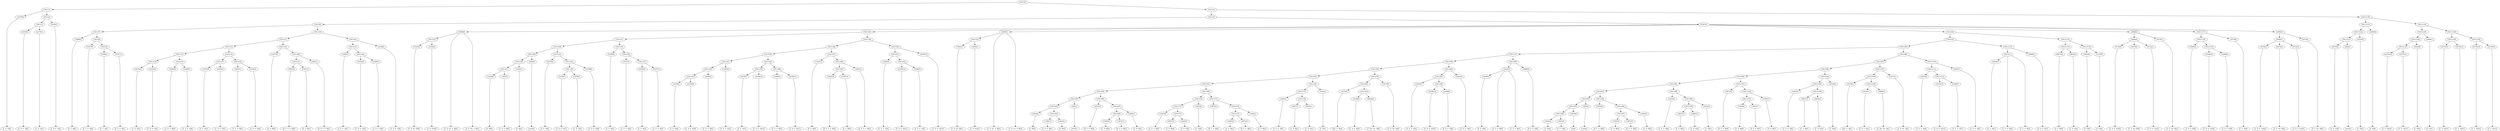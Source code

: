 digraph sample{
"L2279(0)"->"[C  E  G](0)"
"L4339(0)"->"[C  D  E  G](0)"
"L2279(1)"->"[C  E  G](1)"
"L5411(3)"->"L4339(0)"
"L5411(3)"->"L2279(1)"
"L4339(1)"->"[C  D  E  G](1)"
"L5411(2)"->"L5411(3)"
"L5411(2)"->"L4339(1)"
"L5411(1)"->"L2279(0)"
"L5411(1)"->"L5411(2)"
"L5368(0)"->"[C  F  A](0)"
"L5327(0)"->"[C  F  G  A](0)"
"L5368(1)"->"[C  F  A](1)"
"L5327(1)"->"[C  F  G  A](1)"
"L5411(9)"->"L5368(1)"
"L5411(9)"->"L5327(1)"
"L5411(8)"->"L5327(0)"
"L5411(8)"->"L5411(9)"
"L5411(7)"->"L5368(0)"
"L5411(7)"->"L5411(8)"
"L2279(2)"->"[C  E  G](2)"
"L4339(2)"->"[C  D  E  G](2)"
"L5411(14)"->"L2279(2)"
"L5411(14)"->"L4339(2)"
"L4360(0)"->"[C  E  G  B](0)"
"L2289(0)"->"[C  E  F  G](0)"
"L5411(15)"->"L4360(0)"
"L5411(15)"->"L2289(0)"
"L5411(13)"->"L5411(14)"
"L5411(13)"->"L5411(15)"
"L2279(3)"->"[C  E  G](3)"
"L4339(3)"->"[C  D  E  G](3)"
"L5411(17)"->"L2279(3)"
"L5411(17)"->"L4339(3)"
"L4360(1)"->"[C  E  G  B](1)"
"L4339(4)"->"[C  D  E  G](4)"
"L5411(18)"->"L4360(1)"
"L5411(18)"->"L4339(4)"
"L5411(16)"->"L5411(17)"
"L5411(16)"->"L5411(18)"
"L5411(12)"->"L5411(13)"
"L5411(12)"->"L5411(16)"
"L1657(0)"->"[F  G  B](0)"
"L3691(0)"->"[D  E  F  G  B](0)"
"L1657(1)"->"[F  G  B](1)"
"L5411(21)"->"L3691(0)"
"L5411(21)"->"L1657(1)"
"L3691(1)"->"[D  E  F  G  B](1)"
"L5411(20)"->"L5411(21)"
"L5411(20)"->"L3691(1)"
"L5411(19)"->"L1657(0)"
"L5411(19)"->"L5411(20)"
"L5411(11)"->"L5411(12)"
"L5411(11)"->"L5411(19)"
"L2289(1)"->"[C  E  F  G](1)"
"L4339(5)"->"[C  D  E  G](5)"
"L2289(2)"->"[C  E  F  G](2)"
"L5411(24)"->"L4339(5)"
"L5411(24)"->"L2289(2)"
"L5411(23)"->"L2289(1)"
"L5411(23)"->"L5411(24)"
"L4339(6)"->"[C  D  E  G](6)"
"L5411(22)"->"L5411(23)"
"L5411(22)"->"L4339(6)"
"L5411(10)"->"L5411(11)"
"L5411(10)"->"L5411(22)"
"L5411(6)"->"L5411(7)"
"L5411(6)"->"L5411(10)"
"L3543(0)"->"[C  D  Fis  B](0)"
"L4394(0)"->"[C  D  Fis](0)"
"L5411(25)"->"L3543(0)"
"L5411(25)"->"L4394(0)"
"L4498(0)"->"[C  D  Fis  A  B](0)"
"L4498(0)"->"L5411(25)"
"L4498(0)"->"[C  D  Fis  A  B](1)"
"L2442(0)"->"[G  B](0)"
"L1905(0)"->"[C  D  G  B](0)"
"L5411(31)"->"L2442(0)"
"L5411(31)"->"L1905(0)"
"L2442(1)"->"[G  B](1)"
"L5411(30)"->"L5411(31)"
"L5411(30)"->"L2442(1)"
"L826(0)"->"[rest](0)"
"L5411(29)"->"L5411(30)"
"L5411(29)"->"L826(0)"
"L2279(4)"->"[C  E  G](4)"
"L4339(7)"->"[C  D  E  G](7)"
"L2279(5)"->"[C  E  G](5)"
"L5411(34)"->"L4339(7)"
"L5411(34)"->"L2279(5)"
"L4339(8)"->"[C  D  E  G](8)"
"L5411(33)"->"L5411(34)"
"L5411(33)"->"L4339(8)"
"L5411(32)"->"L2279(4)"
"L5411(32)"->"L5411(33)"
"L5411(28)"->"L5411(29)"
"L5411(28)"->"L5411(32)"
"L5368(2)"->"[C  F  A](2)"
"L5327(2)"->"[C  F  G  A](2)"
"L5368(3)"->"[C  F  A](3)"
"L5327(3)"->"[C  F  G  A](3)"
"L5411(37)"->"L5368(3)"
"L5411(37)"->"L5327(3)"
"L5411(36)"->"L5327(2)"
"L5411(36)"->"L5411(37)"
"L5411(35)"->"L5368(2)"
"L5411(35)"->"L5411(36)"
"L5411(27)"->"L5411(28)"
"L5411(27)"->"L5411(35)"
"L2279(6)"->"[C  E  G](6)"
"L4339(9)"->"[C  D  E  G](9)"
"L5411(43)"->"L2279(6)"
"L5411(43)"->"L4339(9)"
"L4360(2)"->"[C  E  G  B](2)"
"L5411(42)"->"L5411(43)"
"L5411(42)"->"L4360(2)"
"L2289(3)"->"[C  E  F  G](3)"
"L5411(41)"->"L5411(42)"
"L5411(41)"->"L2289(3)"
"L2279(7)"->"[C  E  G](7)"
"L4339(10)"->"[C  D  E  G](10)"
"L5411(45)"->"L2279(7)"
"L5411(45)"->"L4339(10)"
"L4360(3)"->"[C  E  G  B](3)"
"L4339(11)"->"[C  D  E  G](11)"
"L5411(46)"->"L4360(3)"
"L5411(46)"->"L4339(11)"
"L5411(44)"->"L5411(45)"
"L5411(44)"->"L5411(46)"
"L5411(40)"->"L5411(41)"
"L5411(40)"->"L5411(44)"
"L1657(2)"->"[F  G  B](2)"
"L3691(2)"->"[D  E  F  G  B](2)"
"L1657(3)"->"[F  G  B](3)"
"L5411(49)"->"L3691(2)"
"L5411(49)"->"L1657(3)"
"L3691(3)"->"[D  E  F  G  B](3)"
"L5411(48)"->"L5411(49)"
"L5411(48)"->"L3691(3)"
"L5411(47)"->"L1657(2)"
"L5411(47)"->"L5411(48)"
"L5411(39)"->"L5411(40)"
"L5411(39)"->"L5411(47)"
"L2289(4)"->"[C  E  F  G](4)"
"L4339(12)"->"[C  D  E  G](12)"
"L2289(5)"->"[C  E  F  G](5)"
"L5411(52)"->"L4339(12)"
"L5411(52)"->"L2289(5)"
"L5411(51)"->"L2289(4)"
"L5411(51)"->"L5411(52)"
"L4339(13)"->"[C  D  E  G](13)"
"L5411(50)"->"L5411(51)"
"L5411(50)"->"L4339(13)"
"L5411(38)"->"L5411(39)"
"L5411(38)"->"L5411(50)"
"L5411(26)"->"L5411(27)"
"L5411(26)"->"L5411(38)"
"L3543(1)"->"[C  D  Fis  B](1)"
"L4394(1)"->"[C  D  Fis](1)"
"L5411(53)"->"L3543(1)"
"L5411(53)"->"L4394(1)"
"L4498(1)"->"[C  D  Fis  A  B](2)"
"L4498(1)"->"L5411(53)"
"L4498(1)"->"[C  D  Fis  A  B](3)"
"L2442(2)"->"[G  B](2)"
"L1905(1)"->"[C  D  G  B](1)"
"L2442(3)"->"[G  B](3)"
"L5411(65)"->"L1905(1)"
"L5411(65)"->"L2442(3)"
"L5411(64)"->"L2442(2)"
"L5411(64)"->"L5411(65)"
"L826(1)"->"[rest](1)"
"L5411(63)"->"L5411(64)"
"L5411(63)"->"L826(1)"
"L3872(0)"->"[D  F  G  B](0)"
"L1945(0)"->"[C  D  B](0)"
"L3872(1)"->"[D  F  G  B](1)"
"L5411(68)"->"L1945(0)"
"L5411(68)"->"L3872(1)"
"L1945(1)"->"[C  D  B](1)"
"L5411(67)"->"L5411(68)"
"L5411(67)"->"L1945(1)"
"L5411(66)"->"L3872(0)"
"L5411(66)"->"L5411(67)"
"L5411(62)"->"L5411(63)"
"L5411(62)"->"L5411(66)"
"L3425(0)"->"[C  E  G  A](0)"
"L4837(0)"->"[C  E  B](0)"
"L4825(0)"->"[C  D  E](0)"
"L5411(72)"->"L4837(0)"
"L5411(72)"->"L4825(0)"
"L5411(71)"->"L3425(0)"
"L5411(71)"->"L5411(72)"
"L4522(0)"->"[C  E](0)"
"L5411(70)"->"L5411(71)"
"L5411(70)"->"L4522(0)"
"L3872(2)"->"[D  F  G  B](2)"
"L1945(2)"->"[C  D  B](2)"
"L3872(3)"->"[D  F  G  B](3)"
"L5411(75)"->"L1945(2)"
"L5411(75)"->"L3872(3)"
"L1945(3)"->"[C  D  B](3)"
"L5411(74)"->"L5411(75)"
"L5411(74)"->"L1945(3)"
"L5411(73)"->"L3872(2)"
"L5411(73)"->"L5411(74)"
"L5411(69)"->"L5411(70)"
"L5411(69)"->"L5411(73)"
"L5411(61)"->"L5411(62)"
"L5411(61)"->"L5411(69)"
"L3425(1)"->"[C  E  G  A](1)"
"L4837(1)"->"[C  E  B](1)"
"L4825(1)"->"[C  D  E](1)"
"L5411(78)"->"L4837(1)"
"L5411(78)"->"L4825(1)"
"L5411(77)"->"L3425(1)"
"L5411(77)"->"L5411(78)"
"L4522(1)"->"[C  E](1)"
"L5411(76)"->"L5411(77)"
"L5411(76)"->"L4522(1)"
"L5411(60)"->"L5411(61)"
"L5411(60)"->"L5411(76)"
"L4319(0)"->"[Dis  G  A](0)"
"L2239(0)"->"[C  D  G  A](0)"
"L4826(0)"->"[C  Dis  Fis  A](0)"
"L5411(81)"->"L2239(0)"
"L5411(81)"->"L4826(0)"
"L5411(80)"->"L4319(0)"
"L5411(80)"->"L5411(81)"
"L3217(0)"->"[C  D  Fis  A](0)"
"L5411(79)"->"L5411(80)"
"L5411(79)"->"L3217(0)"
"L5411(59)"->"L5411(60)"
"L5411(59)"->"L5411(79)"
"L3425(2)"->"[C  E  G  A](2)"
"L4339(14)"->"[C  D  E  G](14)"
"L2289(6)"->"[C  E  F  G](6)"
"L5411(84)"->"L4339(14)"
"L5411(84)"->"L2289(6)"
"L5411(83)"->"L3425(2)"
"L5411(83)"->"L5411(84)"
"L3425(3)"->"[C  E  G  A](3)"
"L5411(82)"->"L5411(83)"
"L5411(82)"->"L3425(3)"
"L5411(58)"->"L5411(59)"
"L5411(58)"->"L5411(82)"
"L1649(0)"->"[F  G  A](0)"
"L5412(0)"->"[C  F  G  B](0)"
"L5412(0)"->"L1649(0)"
"L5412(0)"->"[C  F  G  B](1)"
"L4606(0)"->"[D  E  F  G](0)"
"L5411(85)"->"L5412(0)"
"L5411(85)"->"L4606(0)"
"L5411(57)"->"L5411(58)"
"L5411(57)"->"L5411(85)"
"L4522(2)"->"[C  E](2)"
"L3051(0)"->"[C  F  G](0)"
"L5411(94)"->"L4522(2)"
"L5411(94)"->"L3051(0)"
"L2676(0)"->"[C](0)"
"L5411(93)"->"L5411(94)"
"L5411(93)"->"L2676(0)"
"L826(2)"->"[rest](2)"
"L5411(92)"->"L5411(93)"
"L5411(92)"->"L826(2)"
"L3872(4)"->"[D  F  G  B](4)"
"L1945(4)"->"[C  D  B](4)"
"L3872(5)"->"[D  F  G  B](5)"
"L5411(97)"->"L1945(4)"
"L5411(97)"->"L3872(5)"
"L1945(5)"->"[C  D  B](5)"
"L5411(96)"->"L5411(97)"
"L5411(96)"->"L1945(5)"
"L5411(95)"->"L3872(4)"
"L5411(95)"->"L5411(96)"
"L5411(91)"->"L5411(92)"
"L5411(91)"->"L5411(95)"
"L3425(4)"->"[C  E  G  A](4)"
"L4837(2)"->"[C  E  B](2)"
"L4825(2)"->"[C  D  E](2)"
"L5411(100)"->"L4837(2)"
"L5411(100)"->"L4825(2)"
"L4522(3)"->"[C  E](3)"
"L5411(99)"->"L5411(100)"
"L5411(99)"->"L4522(3)"
"L5411(98)"->"L3425(4)"
"L5411(98)"->"L5411(99)"
"L5411(90)"->"L5411(91)"
"L5411(90)"->"L5411(98)"
"L3872(6)"->"[D  F  G  B](6)"
"L1945(6)"->"[C  D  B](6)"
"L3872(7)"->"[D  F  G  B](7)"
"L5411(103)"->"L1945(6)"
"L5411(103)"->"L3872(7)"
"L1945(7)"->"[C  D  B](7)"
"L5411(102)"->"L5411(103)"
"L5411(102)"->"L1945(7)"
"L5411(101)"->"L3872(6)"
"L5411(101)"->"L5411(102)"
"L5411(89)"->"L5411(90)"
"L5411(89)"->"L5411(101)"
"L3425(5)"->"[C  E  G  A](5)"
"L4837(3)"->"[C  E  B](3)"
"L4825(3)"->"[C  D  E](3)"
"L5411(106)"->"L4837(3)"
"L5411(106)"->"L4825(3)"
"L5411(105)"->"L3425(5)"
"L5411(105)"->"L5411(106)"
"L4522(4)"->"[C  E](4)"
"L5411(104)"->"L5411(105)"
"L5411(104)"->"L4522(4)"
"L5411(88)"->"L5411(89)"
"L5411(88)"->"L5411(104)"
"L4319(1)"->"[Dis  G  A](1)"
"L2239(1)"->"[C  D  G  A](1)"
"L4826(1)"->"[C  Dis  Fis  A](1)"
"L5411(109)"->"L2239(1)"
"L5411(109)"->"L4826(1)"
"L5411(108)"->"L4319(1)"
"L5411(108)"->"L5411(109)"
"L3217(1)"->"[C  D  Fis  A](1)"
"L5411(107)"->"L5411(108)"
"L5411(107)"->"L3217(1)"
"L5411(87)"->"L5411(88)"
"L5411(87)"->"L5411(107)"
"L3425(6)"->"[C  E  G  A](6)"
"L4339(15)"->"[C  D  E  G](15)"
"L2289(7)"->"[C  E  F  G](7)"
"L5411(112)"->"L4339(15)"
"L5411(112)"->"L2289(7)"
"L5411(111)"->"L3425(6)"
"L5411(111)"->"L5411(112)"
"L3425(7)"->"[C  E  G  A](7)"
"L5411(110)"->"L5411(111)"
"L5411(110)"->"L3425(7)"
"L5411(86)"->"L5411(87)"
"L5411(86)"->"L5411(110)"
"L5411(56)"->"L5411(57)"
"L5411(56)"->"L5411(86)"
"L1649(1)"->"[F  G  A](1)"
"L5412(1)"->"[C  F  G  B](2)"
"L5412(1)"->"L1649(1)"
"L5412(1)"->"[C  F  G  B](3)"
"L4606(1)"->"[D  E  F  G](1)"
"L5411(113)"->"L5412(1)"
"L5411(113)"->"L4606(1)"
"L5411(55)"->"L5411(56)"
"L5411(55)"->"L5411(113)"
"L4837(4)"->"[C  E  B](4)"
"L4825(4)"->"[C  D  E](4)"
"L5411(115)"->"L4837(4)"
"L5411(115)"->"L4825(4)"
"L4483(0)"->"[E  F](0)"
"L3116(0)"->"[C  G](0)"
"L5411(116)"->"L4483(0)"
"L5411(116)"->"L3116(0)"
"L5411(114)"->"L5411(115)"
"L5411(114)"->"L5411(116)"
"L5411(54)"->"L5411(55)"
"L5411(54)"->"L5411(114)"
"L4732(0)"->"[C  D  F  Gis](0)"
"L4474(0)"->"[C  F  Gis  B](0)"
"L4732(1)"->"[C  D  F  Gis](1)"
"L4900(0)"->"L4732(0)"
"L4900(0)"->"L4474(0)"
"L4900(0)"->"L4732(1)"
"L4474(1)"->"[C  F  Gis  B](1)"
"L4968(0)"->"L4900(0)"
"L4968(0)"->"L4474(1)"
"L4360(4)"->"[C  E  G  B](4)"
"L4339(16)"->"[C  D  E  G](16)"
"L2289(8)"->"[C  E  F  G](8)"
"L5411(119)"->"L4339(16)"
"L5411(119)"->"L2289(8)"
"L5411(118)"->"L4360(4)"
"L5411(118)"->"L5411(119)"
"L2279(8)"->"[C  E  G](8)"
"L5411(117)"->"L5411(118)"
"L5411(117)"->"L2279(8)"
"L4732(2)"->"[C  D  F  Gis](2)"
"L4474(2)"->"[C  F  Gis  B](2)"
"L4732(3)"->"[C  D  F  Gis](3)"
"L4900(1)"->"L4732(2)"
"L4900(1)"->"L4474(2)"
"L4900(1)"->"L4732(3)"
"L4474(3)"->"[C  F  Gis  B](3)"
"L4968(1)"->"L4900(1)"
"L4968(1)"->"L4474(3)"
"L5367(0)"->"L4498(0)"
"L5367(0)"->"L5411(26)"
"L5367(0)"->"L4498(1)"
"L5367(0)"->"L5411(54)"
"L5367(0)"->"L4968(0)"
"L5367(0)"->"L5411(117)"
"L5367(0)"->"L4968(1)"
"L5411(5)"->"L5411(6)"
"L5411(5)"->"L5367(0)"
"L2279(9)"->"[C  E  G](9)"
"L826(3)"->"[rest](3)"
"L5411(123)"->"L2279(9)"
"L5411(123)"->"L826(3)"
"L4522(5)"->"[C  E](5)"
"L5411(122)"->"L5411(123)"
"L5411(122)"->"L4522(5)"
"L4484(0)"->"[F  G](0)"
"L5411(121)"->"L5411(122)"
"L5411(121)"->"L4484(0)"
"L2279(10)"->"[C  E  G](10)"
"L2279(11)"->"[C  E  G](11)"
"L5411(127)"->"L2279(10)"
"L5411(127)"->"L2279(11)"
"L4522(6)"->"[C  E](6)"
"L5411(126)"->"L5411(127)"
"L5411(126)"->"L4522(6)"
"L4484(1)"->"[F  G](1)"
"L5411(125)"->"L5411(126)"
"L5411(125)"->"L4484(1)"
"L2279(12)"->"[C  E  G](12)"
"L2279(13)"->"[C  E  G](13)"
"L5411(129)"->"L2279(12)"
"L5411(129)"->"L2279(13)"
"L2279(14)"->"[C  E  G](14)"
"L2279(15)"->"[C  E  G](15)"
"L5411(130)"->"L2279(14)"
"L5411(130)"->"L2279(15)"
"L5411(128)"->"L5411(129)"
"L5411(128)"->"L5411(130)"
"L5411(124)"->"L5411(125)"
"L5411(124)"->"L5411(128)"
"L5411(120)"->"L5411(121)"
"L5411(120)"->"L5411(124)"
"L5411(4)"->"L5411(5)"
"L5411(4)"->"L5411(120)"
"L5411(0)"->"L5411(1)"
"L5411(0)"->"L5411(4)"
{rank = min; "L5411(0)"}
{rank = same; "L5411(1)"; "L5411(4)";}
{rank = same; "L2279(0)"; "L5411(2)"; "L5411(5)"; "L5411(120)";}
{rank = same; "L5411(3)"; "L4339(1)"; "L5411(6)"; "L5367(0)"; "L5411(121)"; "L5411(124)";}
{rank = same; "L4339(0)"; "L2279(1)"; "L5411(7)"; "L5411(10)"; "L4498(0)"; "L5411(26)"; "L4498(1)"; "L5411(54)"; "L4968(0)"; "L5411(117)"; "L4968(1)"; "L5411(122)"; "L4484(0)"; "L5411(125)"; "L5411(128)";}
{rank = same; "L5368(0)"; "L5411(8)"; "L5411(11)"; "L5411(22)"; "L5411(25)"; "L5411(27)"; "L5411(38)"; "L5411(53)"; "L5411(55)"; "L5411(114)"; "L4900(0)"; "L4474(1)"; "L5411(118)"; "L2279(8)"; "L4900(1)"; "L4474(3)"; "L5411(123)"; "L4522(5)"; "L5411(126)"; "L4484(1)"; "L5411(129)"; "L5411(130)";}
{rank = same; "L5327(0)"; "L5411(9)"; "L5411(12)"; "L5411(19)"; "L5411(23)"; "L4339(6)"; "L3543(0)"; "L4394(0)"; "L5411(28)"; "L5411(35)"; "L5411(39)"; "L5411(50)"; "L3543(1)"; "L4394(1)"; "L5411(56)"; "L5411(113)"; "L5411(115)"; "L5411(116)"; "L4732(0)"; "L4474(0)"; "L4732(1)"; "L4360(4)"; "L5411(119)"; "L4732(2)"; "L4474(2)"; "L4732(3)"; "L2279(9)"; "L826(3)"; "L5411(127)"; "L4522(6)"; "L2279(12)"; "L2279(13)"; "L2279(14)"; "L2279(15)";}
{rank = same; "L5368(1)"; "L5327(1)"; "L5411(13)"; "L5411(16)"; "L1657(0)"; "L5411(20)"; "L2289(1)"; "L5411(24)"; "L5411(29)"; "L5411(32)"; "L5368(2)"; "L5411(36)"; "L5411(40)"; "L5411(47)"; "L5411(51)"; "L4339(13)"; "L5411(57)"; "L5411(86)"; "L5412(1)"; "L4606(1)"; "L4837(4)"; "L4825(4)"; "L4483(0)"; "L3116(0)"; "L4339(16)"; "L2289(8)"; "L2279(10)"; "L2279(11)";}
{rank = same; "L5411(14)"; "L5411(15)"; "L5411(17)"; "L5411(18)"; "L5411(21)"; "L3691(1)"; "L4339(5)"; "L2289(2)"; "L5411(30)"; "L826(0)"; "L2279(4)"; "L5411(33)"; "L5327(2)"; "L5411(37)"; "L5411(41)"; "L5411(44)"; "L1657(2)"; "L5411(48)"; "L2289(4)"; "L5411(52)"; "L5411(58)"; "L5411(85)"; "L5411(87)"; "L5411(110)"; "L1649(1)";}
{rank = same; "L2279(2)"; "L4339(2)"; "L4360(0)"; "L2289(0)"; "L2279(3)"; "L4339(3)"; "L4360(1)"; "L4339(4)"; "L3691(0)"; "L1657(1)"; "L5411(31)"; "L2442(1)"; "L5411(34)"; "L4339(8)"; "L5368(3)"; "L5327(3)"; "L5411(42)"; "L2289(3)"; "L5411(45)"; "L5411(46)"; "L5411(49)"; "L3691(3)"; "L4339(12)"; "L2289(5)"; "L5411(59)"; "L5411(82)"; "L5412(0)"; "L4606(0)"; "L5411(88)"; "L5411(107)"; "L5411(111)"; "L3425(7)";}
{rank = same; "L2442(0)"; "L1905(0)"; "L4339(7)"; "L2279(5)"; "L5411(43)"; "L4360(2)"; "L2279(7)"; "L4339(10)"; "L4360(3)"; "L4339(11)"; "L3691(2)"; "L1657(3)"; "L5411(60)"; "L5411(79)"; "L5411(83)"; "L3425(3)"; "L1649(0)"; "L5411(89)"; "L5411(104)"; "L5411(108)"; "L3217(1)"; "L3425(6)"; "L5411(112)";}
{rank = same; "L2279(6)"; "L4339(9)"; "L5411(61)"; "L5411(76)"; "L5411(80)"; "L3217(0)"; "L3425(2)"; "L5411(84)"; "L5411(90)"; "L5411(101)"; "L5411(105)"; "L4522(4)"; "L4319(1)"; "L5411(109)"; "L4339(15)"; "L2289(7)";}
{rank = same; "L5411(62)"; "L5411(69)"; "L5411(77)"; "L4522(1)"; "L4319(0)"; "L5411(81)"; "L4339(14)"; "L2289(6)"; "L5411(91)"; "L5411(98)"; "L3872(6)"; "L5411(102)"; "L3425(5)"; "L5411(106)"; "L2239(1)"; "L4826(1)";}
{rank = same; "L5411(63)"; "L5411(66)"; "L5411(70)"; "L5411(73)"; "L3425(1)"; "L5411(78)"; "L2239(0)"; "L4826(0)"; "L5411(92)"; "L5411(95)"; "L3425(4)"; "L5411(99)"; "L5411(103)"; "L1945(7)"; "L4837(3)"; "L4825(3)";}
{rank = same; "L5411(64)"; "L826(1)"; "L3872(0)"; "L5411(67)"; "L5411(71)"; "L4522(0)"; "L3872(2)"; "L5411(74)"; "L4837(1)"; "L4825(1)"; "L5411(93)"; "L826(2)"; "L3872(4)"; "L5411(96)"; "L5411(100)"; "L4522(3)"; "L1945(6)"; "L3872(7)";}
{rank = same; "L2442(2)"; "L5411(65)"; "L5411(68)"; "L1945(1)"; "L3425(0)"; "L5411(72)"; "L5411(75)"; "L1945(3)"; "L5411(94)"; "L2676(0)"; "L5411(97)"; "L1945(5)"; "L4837(2)"; "L4825(2)";}
{rank = same; "L1905(1)"; "L2442(3)"; "L1945(0)"; "L3872(1)"; "L4837(0)"; "L4825(0)"; "L1945(2)"; "L3872(3)"; "L4522(2)"; "L3051(0)"; "L1945(4)"; "L3872(5)";}
{rank = max; "[C  D  B](0)"; "[C  D  B](1)"; "[C  D  B](2)"; "[C  D  B](3)"; "[C  D  B](4)"; "[C  D  B](5)"; "[C  D  B](6)"; "[C  D  B](7)"; "[C  D  E  G](0)"; "[C  D  E  G](1)"; "[C  D  E  G](10)"; "[C  D  E  G](11)"; "[C  D  E  G](12)"; "[C  D  E  G](13)"; "[C  D  E  G](14)"; "[C  D  E  G](15)"; "[C  D  E  G](16)"; "[C  D  E  G](2)"; "[C  D  E  G](3)"; "[C  D  E  G](4)"; "[C  D  E  G](5)"; "[C  D  E  G](6)"; "[C  D  E  G](7)"; "[C  D  E  G](8)"; "[C  D  E  G](9)"; "[C  D  E](0)"; "[C  D  E](1)"; "[C  D  E](2)"; "[C  D  E](3)"; "[C  D  E](4)"; "[C  D  F  Gis](0)"; "[C  D  F  Gis](1)"; "[C  D  F  Gis](2)"; "[C  D  F  Gis](3)"; "[C  D  Fis  A  B](0)"; "[C  D  Fis  A  B](1)"; "[C  D  Fis  A  B](2)"; "[C  D  Fis  A  B](3)"; "[C  D  Fis  A](0)"; "[C  D  Fis  A](1)"; "[C  D  Fis  B](0)"; "[C  D  Fis  B](1)"; "[C  D  Fis](0)"; "[C  D  Fis](1)"; "[C  D  G  A](0)"; "[C  D  G  A](1)"; "[C  D  G  B](0)"; "[C  D  G  B](1)"; "[C  Dis  Fis  A](0)"; "[C  Dis  Fis  A](1)"; "[C  E  B](0)"; "[C  E  B](1)"; "[C  E  B](2)"; "[C  E  B](3)"; "[C  E  B](4)"; "[C  E  F  G](0)"; "[C  E  F  G](1)"; "[C  E  F  G](2)"; "[C  E  F  G](3)"; "[C  E  F  G](4)"; "[C  E  F  G](5)"; "[C  E  F  G](6)"; "[C  E  F  G](7)"; "[C  E  F  G](8)"; "[C  E  G  A](0)"; "[C  E  G  A](1)"; "[C  E  G  A](2)"; "[C  E  G  A](3)"; "[C  E  G  A](4)"; "[C  E  G  A](5)"; "[C  E  G  A](6)"; "[C  E  G  A](7)"; "[C  E  G  B](0)"; "[C  E  G  B](1)"; "[C  E  G  B](2)"; "[C  E  G  B](3)"; "[C  E  G  B](4)"; "[C  E  G](0)"; "[C  E  G](1)"; "[C  E  G](10)"; "[C  E  G](11)"; "[C  E  G](12)"; "[C  E  G](13)"; "[C  E  G](14)"; "[C  E  G](15)"; "[C  E  G](2)"; "[C  E  G](3)"; "[C  E  G](4)"; "[C  E  G](5)"; "[C  E  G](6)"; "[C  E  G](7)"; "[C  E  G](8)"; "[C  E  G](9)"; "[C  E](0)"; "[C  E](1)"; "[C  E](2)"; "[C  E](3)"; "[C  E](4)"; "[C  E](5)"; "[C  E](6)"; "[C  F  A](0)"; "[C  F  A](1)"; "[C  F  A](2)"; "[C  F  A](3)"; "[C  F  G  A](0)"; "[C  F  G  A](1)"; "[C  F  G  A](2)"; "[C  F  G  A](3)"; "[C  F  G  B](0)"; "[C  F  G  B](1)"; "[C  F  G  B](2)"; "[C  F  G  B](3)"; "[C  F  G](0)"; "[C  F  Gis  B](0)"; "[C  F  Gis  B](1)"; "[C  F  Gis  B](2)"; "[C  F  Gis  B](3)"; "[C  G](0)"; "[C](0)"; "[D  E  F  G  B](0)"; "[D  E  F  G  B](1)"; "[D  E  F  G  B](2)"; "[D  E  F  G  B](3)"; "[D  E  F  G](0)"; "[D  E  F  G](1)"; "[D  F  G  B](0)"; "[D  F  G  B](1)"; "[D  F  G  B](2)"; "[D  F  G  B](3)"; "[D  F  G  B](4)"; "[D  F  G  B](5)"; "[D  F  G  B](6)"; "[D  F  G  B](7)"; "[Dis  G  A](0)"; "[Dis  G  A](1)"; "[E  F](0)"; "[F  G  A](0)"; "[F  G  A](1)"; "[F  G  B](0)"; "[F  G  B](1)"; "[F  G  B](2)"; "[F  G  B](3)"; "[F  G](0)"; "[F  G](1)"; "[G  B](0)"; "[G  B](1)"; "[G  B](2)"; "[G  B](3)"; "[rest](0)"; "[rest](1)"; "[rest](2)"; "[rest](3)";}
}